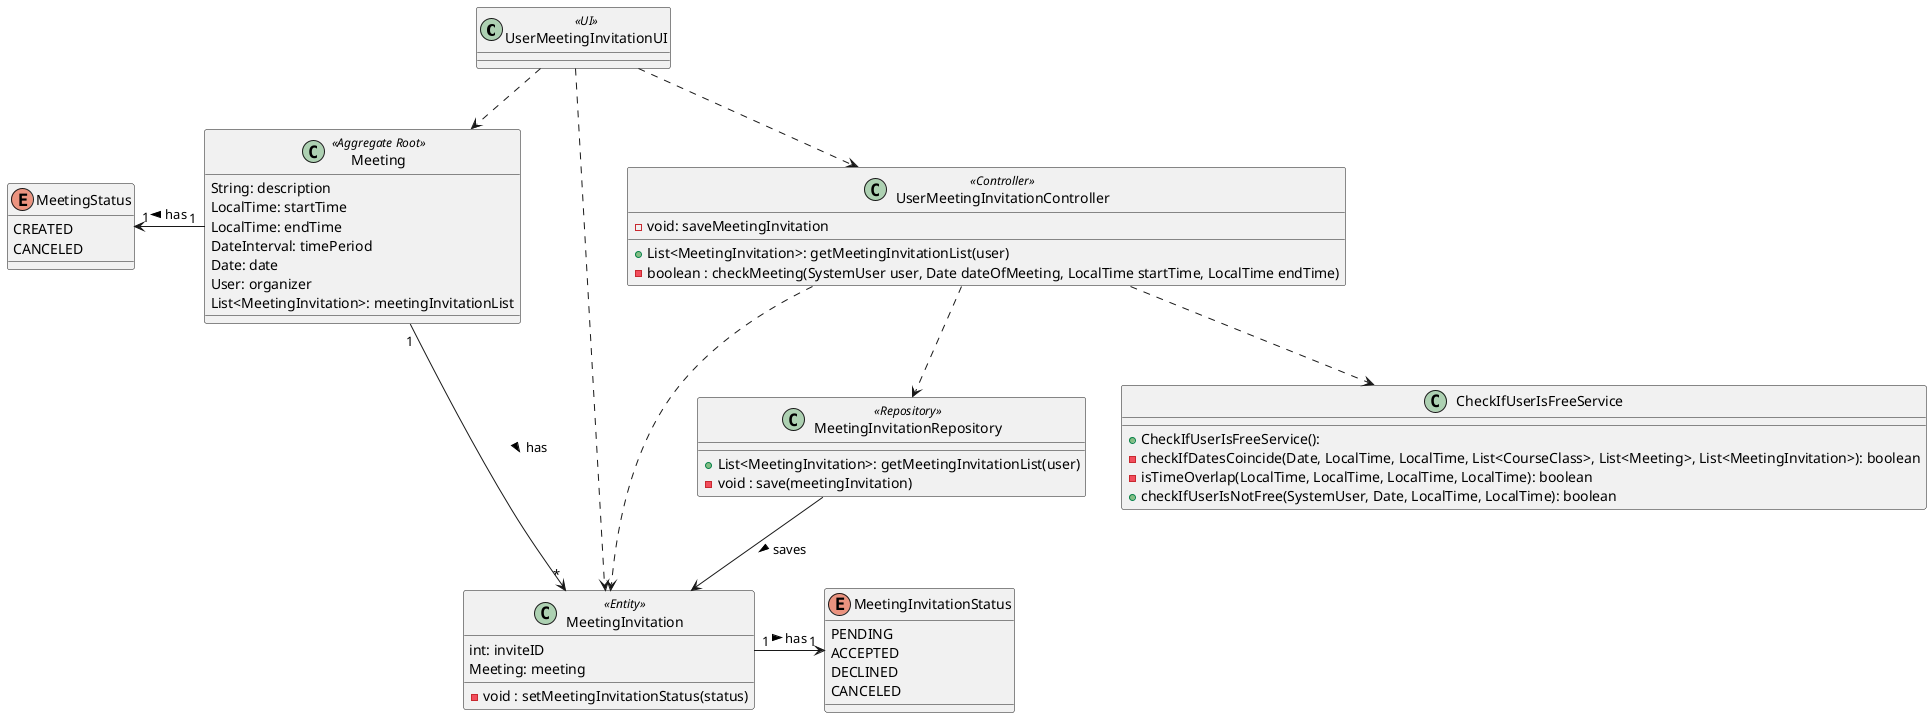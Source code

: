 @startuml

class UserMeetingInvitationUI <<UI>> {
}

class UserMeetingInvitationController <<Controller>> {
    + List<MeetingInvitation>: getMeetingInvitationList(user)
    - void: saveMeetingInvitation
    - boolean : checkMeeting(SystemUser user, Date dateOfMeeting, LocalTime startTime, LocalTime endTime)
}

class MeetingInvitationRepository <<Repository>> {
    + List<MeetingInvitation>: getMeetingInvitationList(user)
    - void : save(meetingInvitation)
}


class Meeting <<Aggregate Root>>{
    String: description
    LocalTime: startTime
    LocalTime: endTime
    DateInterval: timePeriod
    Date: date
    User: organizer
    List<MeetingInvitation>: meetingInvitationList
}

class CheckIfUserIsFreeService {
  + CheckIfUserIsFreeService():
  - checkIfDatesCoincide(Date, LocalTime, LocalTime, List<CourseClass>, List<Meeting>, List<MeetingInvitation>): boolean
  - isTimeOverlap(LocalTime, LocalTime, LocalTime, LocalTime): boolean
  + checkIfUserIsNotFree(SystemUser, Date, LocalTime, LocalTime): boolean
}

class MeetingInvitation <<Entity>>{
    int: inviteID
    Meeting: meeting

    - void : setMeetingInvitationStatus(status)
}

enum MeetingInvitationStatus {
    PENDING
    ACCEPTED
    DECLINED
    CANCELED
}

enum MeetingStatus{
    CREATED
    CANCELED
}

Meeting "1" -> "*" MeetingInvitation : has >
MeetingInvitation "1" -> "1" MeetingInvitationStatus : has >
Meeting "1" -left-> "1" MeetingStatus : has >

UserMeetingInvitationController ..> CheckIfUserIsFreeService

UserMeetingInvitationUI ..> UserMeetingInvitationController
UserMeetingInvitationUI ..> Meeting
UserMeetingInvitationUI ..> MeetingInvitation
UserMeetingInvitationController ..> MeetingInvitationRepository

UserMeetingInvitationController ..> MeetingInvitation

MeetingInvitationRepository --> MeetingInvitation : saves >

@enduml